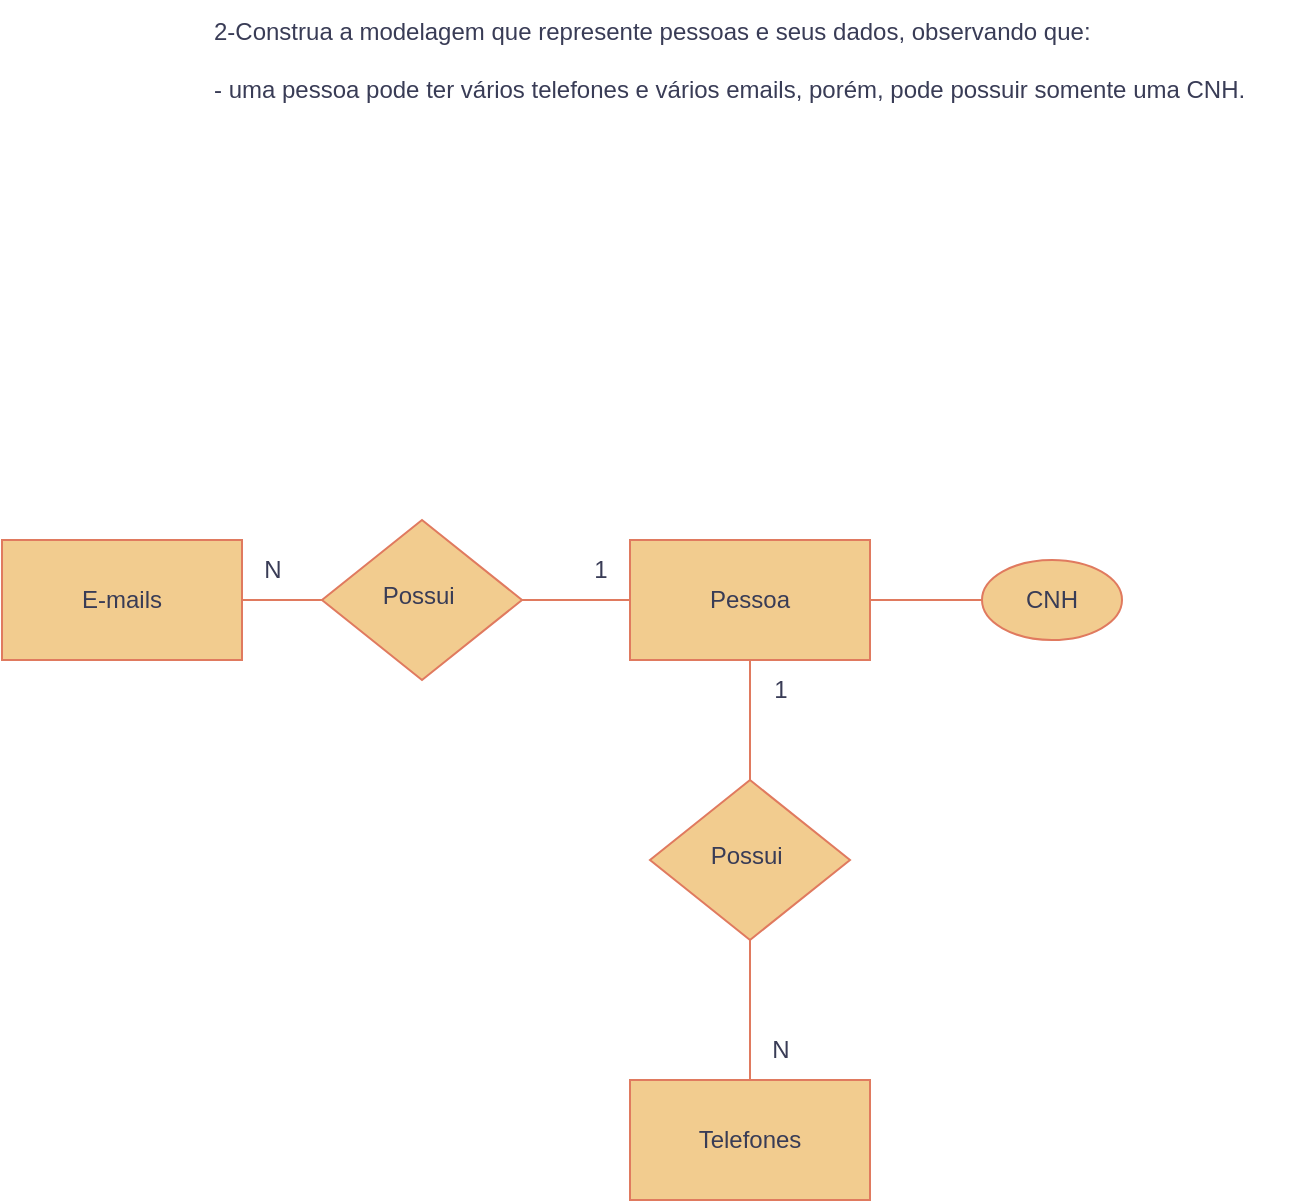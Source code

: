 <mxfile version="21.6.5" type="device" pages="3">
  <diagram id="C5RBs43oDa-KdzZeNtuy" name="Conceitual ">
    <mxGraphModel dx="1050" dy="581" grid="1" gridSize="10" guides="1" tooltips="1" connect="1" arrows="1" fold="1" page="1" pageScale="1" pageWidth="291" pageHeight="413" math="0" shadow="0">
      <root>
        <mxCell id="WIyWlLk6GJQsqaUBKTNV-0" />
        <mxCell id="WIyWlLk6GJQsqaUBKTNV-1" parent="WIyWlLk6GJQsqaUBKTNV-0" />
        <mxCell id="POBfcUkBsvV8UPlY4-i7-0" value=" E-mails" style="rounded=0;whiteSpace=wrap;html=1;strokeColor=#E07A5F;fontColor=#393C56;fillColor=#F2CC8F;labelBackgroundColor=none;" parent="WIyWlLk6GJQsqaUBKTNV-1" vertex="1">
          <mxGeometry x="40" y="290" width="120" height="60" as="geometry" />
        </mxCell>
        <mxCell id="POBfcUkBsvV8UPlY4-i7-3" value="&lt;div&gt;2-Construa a modelagem que represente pessoas e seus dados, observando que:&lt;/div&gt;&lt;div&gt;&lt;br&gt;&lt;/div&gt;&lt;div&gt;- uma pessoa pode ter vários telefones e vários emails, porém, pode possuir somente uma CNH.&lt;/div&gt;" style="text;html=1;align=left;verticalAlign=middle;resizable=0;points=[];autosize=1;strokeColor=none;fillColor=none;fontColor=#393C56;labelBackgroundColor=none;" parent="WIyWlLk6GJQsqaUBKTNV-1" vertex="1">
          <mxGeometry x="144" y="20" width="540" height="60" as="geometry" />
        </mxCell>
        <mxCell id="POBfcUkBsvV8UPlY4-i7-9" value="N" style="text;html=1;align=center;verticalAlign=middle;resizable=0;points=[];autosize=1;strokeColor=none;fillColor=none;fontColor=#393C56;labelBackgroundColor=none;" parent="WIyWlLk6GJQsqaUBKTNV-1" vertex="1">
          <mxGeometry x="160" y="290" width="30" height="30" as="geometry" />
        </mxCell>
        <mxCell id="zAKUYkVe4AKFvkZDwYAf-0" value="Pessoa" style="rounded=0;whiteSpace=wrap;html=1;strokeColor=#E07A5F;fontColor=#393C56;fillColor=#F2CC8F;labelBackgroundColor=none;" parent="WIyWlLk6GJQsqaUBKTNV-1" vertex="1">
          <mxGeometry x="354" y="290" width="120" height="60" as="geometry" />
        </mxCell>
        <mxCell id="zAKUYkVe4AKFvkZDwYAf-1" value="Possui&amp;nbsp;" style="rhombus;whiteSpace=wrap;html=1;shadow=0;fontFamily=Helvetica;fontSize=12;align=center;strokeWidth=1;spacing=6;spacingTop=-4;rounded=0;labelBackgroundColor=none;fillColor=#F2CC8F;strokeColor=#E07A5F;fontColor=#393C56;" parent="WIyWlLk6GJQsqaUBKTNV-1" vertex="1">
          <mxGeometry x="200" y="280" width="100" height="80" as="geometry" />
        </mxCell>
        <mxCell id="zAKUYkVe4AKFvkZDwYAf-2" value="" style="endArrow=none;html=1;rounded=0;entryX=0;entryY=0.5;entryDx=0;entryDy=0;labelBackgroundColor=none;strokeColor=#E07A5F;fontColor=default;" parent="WIyWlLk6GJQsqaUBKTNV-1" target="zAKUYkVe4AKFvkZDwYAf-1" edge="1">
          <mxGeometry width="50" height="50" relative="1" as="geometry">
            <mxPoint x="160" y="320" as="sourcePoint" />
            <mxPoint x="210" y="270" as="targetPoint" />
          </mxGeometry>
        </mxCell>
        <mxCell id="zAKUYkVe4AKFvkZDwYAf-3" value="Telefones" style="rounded=0;whiteSpace=wrap;html=1;strokeColor=#E07A5F;fontColor=#393C56;fillColor=#F2CC8F;labelBackgroundColor=none;" parent="WIyWlLk6GJQsqaUBKTNV-1" vertex="1">
          <mxGeometry x="354" y="560" width="120" height="60" as="geometry" />
        </mxCell>
        <mxCell id="zAKUYkVe4AKFvkZDwYAf-4" value="Possui&amp;nbsp;" style="rhombus;whiteSpace=wrap;html=1;shadow=0;fontFamily=Helvetica;fontSize=12;align=center;strokeWidth=1;spacing=6;spacingTop=-4;rounded=0;labelBackgroundColor=none;fillColor=#F2CC8F;strokeColor=#E07A5F;fontColor=#393C56;" parent="WIyWlLk6GJQsqaUBKTNV-1" vertex="1">
          <mxGeometry x="364" y="410" width="100" height="80" as="geometry" />
        </mxCell>
        <mxCell id="zAKUYkVe4AKFvkZDwYAf-5" value="" style="endArrow=none;html=1;rounded=0;exitX=1;exitY=0.5;exitDx=0;exitDy=0;labelBackgroundColor=none;strokeColor=#E07A5F;fontColor=default;" parent="WIyWlLk6GJQsqaUBKTNV-1" source="zAKUYkVe4AKFvkZDwYAf-1" target="zAKUYkVe4AKFvkZDwYAf-0" edge="1">
          <mxGeometry width="50" height="50" relative="1" as="geometry">
            <mxPoint x="390" y="360" as="sourcePoint" />
            <mxPoint x="440" y="310" as="targetPoint" />
          </mxGeometry>
        </mxCell>
        <mxCell id="zAKUYkVe4AKFvkZDwYAf-8" value="" style="endArrow=none;html=1;rounded=0;entryX=0.5;entryY=1;entryDx=0;entryDy=0;exitX=0.5;exitY=0;exitDx=0;exitDy=0;labelBackgroundColor=none;strokeColor=#E07A5F;fontColor=default;" parent="WIyWlLk6GJQsqaUBKTNV-1" source="zAKUYkVe4AKFvkZDwYAf-4" target="zAKUYkVe4AKFvkZDwYAf-0" edge="1">
          <mxGeometry width="50" height="50" relative="1" as="geometry">
            <mxPoint x="390" y="460" as="sourcePoint" />
            <mxPoint x="440" y="410" as="targetPoint" />
          </mxGeometry>
        </mxCell>
        <mxCell id="zAKUYkVe4AKFvkZDwYAf-9" value="" style="endArrow=none;html=1;rounded=0;exitX=0.5;exitY=0;exitDx=0;exitDy=0;entryX=0.5;entryY=1;entryDx=0;entryDy=0;labelBackgroundColor=none;strokeColor=#E07A5F;fontColor=default;" parent="WIyWlLk6GJQsqaUBKTNV-1" source="zAKUYkVe4AKFvkZDwYAf-3" target="zAKUYkVe4AKFvkZDwYAf-4" edge="1">
          <mxGeometry width="50" height="50" relative="1" as="geometry">
            <mxPoint x="390" y="460" as="sourcePoint" />
            <mxPoint x="440" y="410" as="targetPoint" />
          </mxGeometry>
        </mxCell>
        <mxCell id="zAKUYkVe4AKFvkZDwYAf-11" value="1" style="text;html=1;align=center;verticalAlign=middle;resizable=0;points=[];autosize=1;strokeColor=none;fillColor=none;fontColor=#393C56;labelBackgroundColor=none;" parent="WIyWlLk6GJQsqaUBKTNV-1" vertex="1">
          <mxGeometry x="324" y="290" width="30" height="30" as="geometry" />
        </mxCell>
        <mxCell id="zAKUYkVe4AKFvkZDwYAf-12" value="N" style="text;html=1;align=center;verticalAlign=middle;resizable=0;points=[];autosize=1;strokeColor=none;fillColor=none;fontColor=#393C56;labelBackgroundColor=none;" parent="WIyWlLk6GJQsqaUBKTNV-1" vertex="1">
          <mxGeometry x="414" y="530" width="30" height="30" as="geometry" />
        </mxCell>
        <mxCell id="zAKUYkVe4AKFvkZDwYAf-13" value="1" style="text;html=1;align=center;verticalAlign=middle;resizable=0;points=[];autosize=1;strokeColor=none;fillColor=none;fontColor=#393C56;labelBackgroundColor=none;" parent="WIyWlLk6GJQsqaUBKTNV-1" vertex="1">
          <mxGeometry x="414" y="350" width="30" height="30" as="geometry" />
        </mxCell>
        <mxCell id="ik-UKUtX6U2GkIgnicj_-0" value="CNH" style="ellipse;whiteSpace=wrap;html=1;labelBackgroundColor=none;fillColor=#F2CC8F;strokeColor=#E07A5F;fontColor=#393C56;" parent="WIyWlLk6GJQsqaUBKTNV-1" vertex="1">
          <mxGeometry x="530" y="300" width="70" height="40" as="geometry" />
        </mxCell>
        <mxCell id="ik-UKUtX6U2GkIgnicj_-1" value="" style="endArrow=none;html=1;rounded=0;strokeColor=#E07A5F;fontColor=#393C56;fillColor=#F2CC8F;entryX=0;entryY=0.5;entryDx=0;entryDy=0;exitX=1;exitY=0.5;exitDx=0;exitDy=0;" parent="WIyWlLk6GJQsqaUBKTNV-1" source="zAKUYkVe4AKFvkZDwYAf-0" target="ik-UKUtX6U2GkIgnicj_-0" edge="1">
          <mxGeometry width="50" height="50" relative="1" as="geometry">
            <mxPoint x="412" y="290" as="sourcePoint" />
            <mxPoint x="462" y="240" as="targetPoint" />
          </mxGeometry>
        </mxCell>
      </root>
    </mxGraphModel>
  </diagram>
  <diagram name="Lógico" id="IcvRt-xrjVAtYyOJO1YB">
    <mxGraphModel dx="1050" dy="581" grid="1" gridSize="10" guides="1" tooltips="1" connect="1" arrows="1" fold="1" page="1" pageScale="1" pageWidth="291" pageHeight="413" math="0" shadow="0">
      <root>
        <mxCell id="ktunMv-sp2Pe8X5JYYsa-0" />
        <mxCell id="ktunMv-sp2Pe8X5JYYsa-1" parent="ktunMv-sp2Pe8X5JYYsa-0" />
        <mxCell id="ktunMv-sp2Pe8X5JYYsa-3" value="&lt;div&gt;2-Construa a modelagem que represente pessoas e seus dados, observando que:&lt;/div&gt;&lt;div&gt;&lt;br&gt;&lt;/div&gt;&lt;div&gt;- uma pessoa pode ter vários telefones e vários emails, porém, pode possuir somente uma CNH.&lt;/div&gt;" style="text;html=1;align=left;verticalAlign=middle;resizable=0;points=[];autosize=1;strokeColor=none;fillColor=none;fontColor=#393C56;labelBackgroundColor=none;" parent="ktunMv-sp2Pe8X5JYYsa-1" vertex="1">
          <mxGeometry x="144" y="20" width="540" height="60" as="geometry" />
        </mxCell>
        <mxCell id="KI-UJtcBfHkFzeJyrQq2-0" value="Telefone" style="shape=table;startSize=30;container=1;collapsible=1;childLayout=tableLayout;fixedRows=1;rowLines=0;fontStyle=1;align=center;resizeLast=1;html=1;whiteSpace=wrap;strokeColor=#E07A5F;fontColor=#393C56;fillColor=#F2CC8F;labelBackgroundColor=none;" parent="ktunMv-sp2Pe8X5JYYsa-1" vertex="1">
          <mxGeometry x="657" y="160" width="180" height="120" as="geometry" />
        </mxCell>
        <mxCell id="KI-UJtcBfHkFzeJyrQq2-1" value="" style="shape=tableRow;horizontal=0;startSize=0;swimlaneHead=0;swimlaneBody=0;fillColor=none;collapsible=0;dropTarget=0;points=[[0,0.5],[1,0.5]];portConstraint=eastwest;top=0;left=0;right=0;bottom=0;html=1;strokeColor=#E07A5F;fontColor=#393C56;labelBackgroundColor=none;" parent="KI-UJtcBfHkFzeJyrQq2-0" vertex="1">
          <mxGeometry y="30" width="180" height="30" as="geometry" />
        </mxCell>
        <mxCell id="KI-UJtcBfHkFzeJyrQq2-2" value="PK" style="shape=partialRectangle;connectable=0;fillColor=none;top=0;left=0;bottom=0;right=0;fontStyle=1;overflow=hidden;html=1;whiteSpace=wrap;strokeColor=#E07A5F;fontColor=#393C56;labelBackgroundColor=none;" parent="KI-UJtcBfHkFzeJyrQq2-1" vertex="1">
          <mxGeometry width="60" height="30" as="geometry">
            <mxRectangle width="60" height="30" as="alternateBounds" />
          </mxGeometry>
        </mxCell>
        <mxCell id="KI-UJtcBfHkFzeJyrQq2-3" value="Id_Telefone" style="shape=partialRectangle;connectable=0;fillColor=none;top=0;left=0;bottom=0;right=0;align=left;spacingLeft=6;fontStyle=5;overflow=hidden;html=1;whiteSpace=wrap;strokeColor=#E07A5F;fontColor=#393C56;labelBackgroundColor=none;" parent="KI-UJtcBfHkFzeJyrQq2-1" vertex="1">
          <mxGeometry x="60" width="120" height="30" as="geometry">
            <mxRectangle width="120" height="30" as="alternateBounds" />
          </mxGeometry>
        </mxCell>
        <mxCell id="KI-UJtcBfHkFzeJyrQq2-4" value="" style="shape=tableRow;horizontal=0;startSize=0;swimlaneHead=0;swimlaneBody=0;fillColor=none;collapsible=0;dropTarget=0;points=[[0,0.5],[1,0.5]];portConstraint=eastwest;top=0;left=0;right=0;bottom=1;html=1;strokeColor=#E07A5F;fontColor=#393C56;labelBackgroundColor=none;" parent="KI-UJtcBfHkFzeJyrQq2-0" vertex="1">
          <mxGeometry y="60" width="180" height="30" as="geometry" />
        </mxCell>
        <mxCell id="KI-UJtcBfHkFzeJyrQq2-5" value="FK" style="shape=partialRectangle;connectable=0;fillColor=none;top=0;left=0;bottom=0;right=0;fontStyle=1;overflow=hidden;html=1;whiteSpace=wrap;strokeColor=#E07A5F;fontColor=#393C56;labelBackgroundColor=none;" parent="KI-UJtcBfHkFzeJyrQq2-4" vertex="1">
          <mxGeometry width="60" height="30" as="geometry">
            <mxRectangle width="60" height="30" as="alternateBounds" />
          </mxGeometry>
        </mxCell>
        <mxCell id="KI-UJtcBfHkFzeJyrQq2-6" value="Id_Pessoa" style="shape=partialRectangle;connectable=0;fillColor=none;top=0;left=0;bottom=0;right=0;align=left;spacingLeft=6;fontStyle=5;overflow=hidden;html=1;whiteSpace=wrap;strokeColor=#E07A5F;fontColor=#393C56;labelBackgroundColor=none;" parent="KI-UJtcBfHkFzeJyrQq2-4" vertex="1">
          <mxGeometry x="60" width="120" height="30" as="geometry">
            <mxRectangle width="120" height="30" as="alternateBounds" />
          </mxGeometry>
        </mxCell>
        <mxCell id="KI-UJtcBfHkFzeJyrQq2-7" value="" style="shape=tableRow;horizontal=0;startSize=0;swimlaneHead=0;swimlaneBody=0;fillColor=none;collapsible=0;dropTarget=0;points=[[0,0.5],[1,0.5]];portConstraint=eastwest;top=0;left=0;right=0;bottom=0;html=1;strokeColor=#E07A5F;fontColor=#393C56;labelBackgroundColor=none;" parent="KI-UJtcBfHkFzeJyrQq2-0" vertex="1">
          <mxGeometry y="90" width="180" height="30" as="geometry" />
        </mxCell>
        <mxCell id="KI-UJtcBfHkFzeJyrQq2-8" value="" style="shape=partialRectangle;connectable=0;fillColor=none;top=0;left=0;bottom=0;right=0;editable=1;overflow=hidden;html=1;whiteSpace=wrap;strokeColor=#E07A5F;fontColor=#393C56;labelBackgroundColor=none;" parent="KI-UJtcBfHkFzeJyrQq2-7" vertex="1">
          <mxGeometry width="60" height="30" as="geometry">
            <mxRectangle width="60" height="30" as="alternateBounds" />
          </mxGeometry>
        </mxCell>
        <mxCell id="KI-UJtcBfHkFzeJyrQq2-9" value="Número" style="shape=partialRectangle;connectable=0;fillColor=none;top=0;left=0;bottom=0;right=0;align=left;spacingLeft=6;overflow=hidden;html=1;whiteSpace=wrap;strokeColor=#E07A5F;fontColor=#393C56;labelBackgroundColor=none;" parent="KI-UJtcBfHkFzeJyrQq2-7" vertex="1">
          <mxGeometry x="60" width="120" height="30" as="geometry">
            <mxRectangle width="120" height="30" as="alternateBounds" />
          </mxGeometry>
        </mxCell>
        <mxCell id="KI-UJtcBfHkFzeJyrQq2-13" value="E-mail" style="shape=table;startSize=30;container=1;collapsible=1;childLayout=tableLayout;fixedRows=1;rowLines=0;fontStyle=1;align=center;resizeLast=1;html=1;whiteSpace=wrap;strokeColor=#E07A5F;fontColor=#393C56;fillColor=#F2CC8F;labelBackgroundColor=none;" parent="ktunMv-sp2Pe8X5JYYsa-1" vertex="1">
          <mxGeometry x="37" y="160" width="180" height="120" as="geometry" />
        </mxCell>
        <mxCell id="KI-UJtcBfHkFzeJyrQq2-14" value="" style="shape=tableRow;horizontal=0;startSize=0;swimlaneHead=0;swimlaneBody=0;fillColor=none;collapsible=0;dropTarget=0;points=[[0,0.5],[1,0.5]];portConstraint=eastwest;top=0;left=0;right=0;bottom=0;html=1;strokeColor=#E07A5F;fontColor=#393C56;labelBackgroundColor=none;" parent="KI-UJtcBfHkFzeJyrQq2-13" vertex="1">
          <mxGeometry y="30" width="180" height="30" as="geometry" />
        </mxCell>
        <mxCell id="KI-UJtcBfHkFzeJyrQq2-15" value="PK" style="shape=partialRectangle;connectable=0;fillColor=none;top=0;left=0;bottom=0;right=0;fontStyle=1;overflow=hidden;html=1;whiteSpace=wrap;strokeColor=#E07A5F;fontColor=#393C56;labelBackgroundColor=none;" parent="KI-UJtcBfHkFzeJyrQq2-14" vertex="1">
          <mxGeometry width="60" height="30" as="geometry">
            <mxRectangle width="60" height="30" as="alternateBounds" />
          </mxGeometry>
        </mxCell>
        <mxCell id="KI-UJtcBfHkFzeJyrQq2-16" value="Id_E-mail" style="shape=partialRectangle;connectable=0;fillColor=none;top=0;left=0;bottom=0;right=0;align=left;spacingLeft=6;fontStyle=5;overflow=hidden;html=1;whiteSpace=wrap;strokeColor=#E07A5F;fontColor=#393C56;labelBackgroundColor=none;" parent="KI-UJtcBfHkFzeJyrQq2-14" vertex="1">
          <mxGeometry x="60" width="120" height="30" as="geometry">
            <mxRectangle width="120" height="30" as="alternateBounds" />
          </mxGeometry>
        </mxCell>
        <mxCell id="KI-UJtcBfHkFzeJyrQq2-17" value="" style="shape=tableRow;horizontal=0;startSize=0;swimlaneHead=0;swimlaneBody=0;fillColor=none;collapsible=0;dropTarget=0;points=[[0,0.5],[1,0.5]];portConstraint=eastwest;top=0;left=0;right=0;bottom=1;html=1;strokeColor=#E07A5F;fontColor=#393C56;labelBackgroundColor=none;" parent="KI-UJtcBfHkFzeJyrQq2-13" vertex="1">
          <mxGeometry y="60" width="180" height="30" as="geometry" />
        </mxCell>
        <mxCell id="KI-UJtcBfHkFzeJyrQq2-18" value="FK" style="shape=partialRectangle;connectable=0;fillColor=none;top=0;left=0;bottom=0;right=0;fontStyle=1;overflow=hidden;html=1;whiteSpace=wrap;strokeColor=#E07A5F;fontColor=#393C56;labelBackgroundColor=none;" parent="KI-UJtcBfHkFzeJyrQq2-17" vertex="1">
          <mxGeometry width="60" height="30" as="geometry">
            <mxRectangle width="60" height="30" as="alternateBounds" />
          </mxGeometry>
        </mxCell>
        <mxCell id="KI-UJtcBfHkFzeJyrQq2-19" value="Id_Pessoa" style="shape=partialRectangle;connectable=0;fillColor=none;top=0;left=0;bottom=0;right=0;align=left;spacingLeft=6;fontStyle=5;overflow=hidden;html=1;whiteSpace=wrap;strokeColor=#E07A5F;fontColor=#393C56;labelBackgroundColor=none;" parent="KI-UJtcBfHkFzeJyrQq2-17" vertex="1">
          <mxGeometry x="60" width="120" height="30" as="geometry">
            <mxRectangle width="120" height="30" as="alternateBounds" />
          </mxGeometry>
        </mxCell>
        <mxCell id="KI-UJtcBfHkFzeJyrQq2-20" value="" style="shape=tableRow;horizontal=0;startSize=0;swimlaneHead=0;swimlaneBody=0;fillColor=none;collapsible=0;dropTarget=0;points=[[0,0.5],[1,0.5]];portConstraint=eastwest;top=0;left=0;right=0;bottom=0;html=1;strokeColor=#E07A5F;fontColor=#393C56;labelBackgroundColor=none;" parent="KI-UJtcBfHkFzeJyrQq2-13" vertex="1">
          <mxGeometry y="90" width="180" height="30" as="geometry" />
        </mxCell>
        <mxCell id="KI-UJtcBfHkFzeJyrQq2-21" value="" style="shape=partialRectangle;connectable=0;fillColor=none;top=0;left=0;bottom=0;right=0;editable=1;overflow=hidden;html=1;whiteSpace=wrap;strokeColor=#E07A5F;fontColor=#393C56;labelBackgroundColor=none;" parent="KI-UJtcBfHkFzeJyrQq2-20" vertex="1">
          <mxGeometry width="60" height="30" as="geometry">
            <mxRectangle width="60" height="30" as="alternateBounds" />
          </mxGeometry>
        </mxCell>
        <mxCell id="KI-UJtcBfHkFzeJyrQq2-22" value="Usuário" style="shape=partialRectangle;connectable=0;fillColor=none;top=0;left=0;bottom=0;right=0;align=left;spacingLeft=6;overflow=hidden;html=1;whiteSpace=wrap;strokeColor=#E07A5F;fontColor=#393C56;labelBackgroundColor=none;" parent="KI-UJtcBfHkFzeJyrQq2-20" vertex="1">
          <mxGeometry x="60" width="120" height="30" as="geometry">
            <mxRectangle width="120" height="30" as="alternateBounds" />
          </mxGeometry>
        </mxCell>
        <mxCell id="KI-UJtcBfHkFzeJyrQq2-26" value="Pessoa" style="shape=table;startSize=30;container=1;collapsible=1;childLayout=tableLayout;fixedRows=1;rowLines=0;fontStyle=1;align=center;resizeLast=1;html=1;strokeColor=#E07A5F;fontColor=#393C56;fillColor=#F2CC8F;labelBackgroundColor=none;" parent="ktunMv-sp2Pe8X5JYYsa-1" vertex="1">
          <mxGeometry x="347" y="160" width="180" height="90" as="geometry" />
        </mxCell>
        <mxCell id="KI-UJtcBfHkFzeJyrQq2-27" value="" style="shape=tableRow;horizontal=0;startSize=0;swimlaneHead=0;swimlaneBody=0;fillColor=none;collapsible=0;dropTarget=0;points=[[0,0.5],[1,0.5]];portConstraint=eastwest;top=0;left=0;right=0;bottom=1;strokeColor=#E07A5F;fontColor=#393C56;labelBackgroundColor=none;" parent="KI-UJtcBfHkFzeJyrQq2-26" vertex="1">
          <mxGeometry y="30" width="180" height="30" as="geometry" />
        </mxCell>
        <mxCell id="KI-UJtcBfHkFzeJyrQq2-28" value="PK" style="shape=partialRectangle;connectable=0;fillColor=none;top=0;left=0;bottom=0;right=0;fontStyle=1;overflow=hidden;whiteSpace=wrap;html=1;strokeColor=#E07A5F;fontColor=#393C56;labelBackgroundColor=none;" parent="KI-UJtcBfHkFzeJyrQq2-27" vertex="1">
          <mxGeometry width="30" height="30" as="geometry">
            <mxRectangle width="30" height="30" as="alternateBounds" />
          </mxGeometry>
        </mxCell>
        <mxCell id="KI-UJtcBfHkFzeJyrQq2-29" value="Id_Pessoa" style="shape=partialRectangle;connectable=0;fillColor=none;top=0;left=0;bottom=0;right=0;align=left;spacingLeft=6;fontStyle=5;overflow=hidden;whiteSpace=wrap;html=1;strokeColor=#E07A5F;fontColor=#393C56;labelBackgroundColor=none;" parent="KI-UJtcBfHkFzeJyrQq2-27" vertex="1">
          <mxGeometry x="30" width="150" height="30" as="geometry">
            <mxRectangle width="150" height="30" as="alternateBounds" />
          </mxGeometry>
        </mxCell>
        <mxCell id="KI-UJtcBfHkFzeJyrQq2-30" value="" style="shape=tableRow;horizontal=0;startSize=0;swimlaneHead=0;swimlaneBody=0;fillColor=none;collapsible=0;dropTarget=0;points=[[0,0.5],[1,0.5]];portConstraint=eastwest;top=0;left=0;right=0;bottom=0;strokeColor=#E07A5F;fontColor=#393C56;labelBackgroundColor=none;" parent="KI-UJtcBfHkFzeJyrQq2-26" vertex="1">
          <mxGeometry y="60" width="180" height="30" as="geometry" />
        </mxCell>
        <mxCell id="KI-UJtcBfHkFzeJyrQq2-31" value="" style="shape=partialRectangle;connectable=0;fillColor=none;top=0;left=0;bottom=0;right=0;editable=1;overflow=hidden;whiteSpace=wrap;html=1;strokeColor=#E07A5F;fontColor=#393C56;labelBackgroundColor=none;" parent="KI-UJtcBfHkFzeJyrQq2-30" vertex="1">
          <mxGeometry width="30" height="30" as="geometry">
            <mxRectangle width="30" height="30" as="alternateBounds" />
          </mxGeometry>
        </mxCell>
        <mxCell id="KI-UJtcBfHkFzeJyrQq2-32" value="CNH" style="shape=partialRectangle;connectable=0;fillColor=none;top=0;left=0;bottom=0;right=0;align=left;spacingLeft=6;overflow=hidden;whiteSpace=wrap;html=1;strokeColor=#E07A5F;fontColor=#393C56;labelBackgroundColor=none;" parent="KI-UJtcBfHkFzeJyrQq2-30" vertex="1">
          <mxGeometry x="30" width="150" height="30" as="geometry">
            <mxRectangle width="150" height="30" as="alternateBounds" />
          </mxGeometry>
        </mxCell>
        <mxCell id="KI-UJtcBfHkFzeJyrQq2-39" value="" style="edgeStyle=entityRelationEdgeStyle;fontSize=12;html=1;endArrow=ERoneToMany;rounded=0;strokeColor=#E07A5F;fontColor=default;fillColor=#F2CC8F;exitX=0;exitY=0.5;exitDx=0;exitDy=0;entryX=1;entryY=0.5;entryDx=0;entryDy=0;labelBackgroundColor=none;" parent="ktunMv-sp2Pe8X5JYYsa-1" source="KI-UJtcBfHkFzeJyrQq2-27" target="KI-UJtcBfHkFzeJyrQq2-17" edge="1">
          <mxGeometry width="100" height="100" relative="1" as="geometry">
            <mxPoint x="387" y="100" as="sourcePoint" />
            <mxPoint x="487" as="targetPoint" />
          </mxGeometry>
        </mxCell>
        <mxCell id="KI-UJtcBfHkFzeJyrQq2-40" value="" style="edgeStyle=entityRelationEdgeStyle;fontSize=12;html=1;endArrow=ERoneToMany;rounded=0;strokeColor=#E07A5F;fontColor=default;fillColor=#F2CC8F;exitX=1;exitY=0.5;exitDx=0;exitDy=0;entryX=0;entryY=0.5;entryDx=0;entryDy=0;labelBackgroundColor=none;" parent="ktunMv-sp2Pe8X5JYYsa-1" source="KI-UJtcBfHkFzeJyrQq2-27" target="KI-UJtcBfHkFzeJyrQq2-4" edge="1">
          <mxGeometry width="100" height="100" relative="1" as="geometry">
            <mxPoint x="387" y="100" as="sourcePoint" />
            <mxPoint x="487" as="targetPoint" />
          </mxGeometry>
        </mxCell>
      </root>
    </mxGraphModel>
  </diagram>
  <diagram name="Físico" id="r3eP497VP1cdkQXa9ySW">
    <mxGraphModel dx="1050" dy="581" grid="1" gridSize="10" guides="1" tooltips="1" connect="1" arrows="1" fold="1" page="1" pageScale="1" pageWidth="291" pageHeight="413" math="0" shadow="0">
      <root>
        <mxCell id="Cww4rMxpiuwUF8LCVdTx-0" />
        <mxCell id="Cww4rMxpiuwUF8LCVdTx-1" parent="Cww4rMxpiuwUF8LCVdTx-0" />
        <mxCell id="Cww4rMxpiuwUF8LCVdTx-3" value="&lt;div&gt;2-Construa a modelagem que represente pessoas e seus dados, observando que:&lt;/div&gt;&lt;div&gt;&lt;br&gt;&lt;/div&gt;&lt;div&gt;- uma pessoa pode ter vários telefones e vários emails, porém, pode possuir somente uma CNH.&lt;/div&gt;" style="text;html=1;align=left;verticalAlign=middle;resizable=0;points=[];autosize=1;strokeColor=none;fillColor=none;fontColor=#393C56;labelBackgroundColor=none;" parent="Cww4rMxpiuwUF8LCVdTx-1" vertex="1">
          <mxGeometry x="144" y="20" width="540" height="60" as="geometry" />
        </mxCell>
        <mxCell id="xmVDx2o4_tATM7RmejqY-29" value="E-mail" style="shape=table;startSize=30;container=1;collapsible=0;childLayout=tableLayout;strokeColor=#E07A5F;fontSize=16;fontColor=#393C56;fillColor=#F2CC8F;labelBackgroundColor=none;" parent="Cww4rMxpiuwUF8LCVdTx-1" vertex="1">
          <mxGeometry x="40" y="120" width="313" height="190" as="geometry" />
        </mxCell>
        <mxCell id="xmVDx2o4_tATM7RmejqY-30" value="" style="shape=tableRow;horizontal=0;startSize=0;swimlaneHead=0;swimlaneBody=0;strokeColor=#E07A5F;top=0;left=0;bottom=0;right=0;collapsible=0;dropTarget=0;fillColor=none;points=[[0,0.5],[1,0.5]];portConstraint=eastwest;fontSize=16;fontColor=#393C56;labelBackgroundColor=none;" parent="xmVDx2o4_tATM7RmejqY-29" vertex="1">
          <mxGeometry y="30" width="313" height="40" as="geometry" />
        </mxCell>
        <mxCell id="xmVDx2o4_tATM7RmejqY-31" value="Id_E-mail" style="shape=partialRectangle;html=1;whiteSpace=wrap;connectable=0;strokeColor=#E07A5F;overflow=hidden;fillColor=none;top=0;left=0;bottom=0;right=0;pointerEvents=1;fontSize=16;fontColor=#393C56;labelBackgroundColor=none;" parent="xmVDx2o4_tATM7RmejqY-30" vertex="1">
          <mxGeometry width="83" height="40" as="geometry">
            <mxRectangle width="83" height="40" as="alternateBounds" />
          </mxGeometry>
        </mxCell>
        <mxCell id="xmVDx2o4_tATM7RmejqY-32" value="Id_Pessoa" style="shape=partialRectangle;html=1;whiteSpace=wrap;connectable=0;strokeColor=#E07A5F;overflow=hidden;fillColor=none;top=0;left=0;bottom=0;right=0;pointerEvents=1;fontSize=16;fontColor=#393C56;labelBackgroundColor=none;" parent="xmVDx2o4_tATM7RmejqY-30" vertex="1">
          <mxGeometry x="83" width="90" height="40" as="geometry">
            <mxRectangle width="90" height="40" as="alternateBounds" />
          </mxGeometry>
        </mxCell>
        <mxCell id="xmVDx2o4_tATM7RmejqY-68" value="Usuário" style="shape=partialRectangle;html=1;whiteSpace=wrap;connectable=0;strokeColor=#E07A5F;overflow=hidden;fillColor=none;top=0;left=0;bottom=0;right=0;pointerEvents=1;fontSize=16;fontColor=#393C56;labelBackgroundColor=none;" parent="xmVDx2o4_tATM7RmejqY-30" vertex="1">
          <mxGeometry x="173" width="140" height="40" as="geometry">
            <mxRectangle width="140" height="40" as="alternateBounds" />
          </mxGeometry>
        </mxCell>
        <mxCell id="xmVDx2o4_tATM7RmejqY-34" value="" style="shape=tableRow;horizontal=0;startSize=0;swimlaneHead=0;swimlaneBody=0;strokeColor=#E07A5F;top=0;left=0;bottom=0;right=0;collapsible=0;dropTarget=0;fillColor=none;points=[[0,0.5],[1,0.5]];portConstraint=eastwest;fontSize=16;fontColor=#393C56;labelBackgroundColor=none;" parent="xmVDx2o4_tATM7RmejqY-29" vertex="1">
          <mxGeometry y="70" width="313" height="40" as="geometry" />
        </mxCell>
        <mxCell id="xmVDx2o4_tATM7RmejqY-35" value="1" style="shape=partialRectangle;html=1;whiteSpace=wrap;connectable=0;strokeColor=#E07A5F;overflow=hidden;fillColor=none;top=0;left=0;bottom=0;right=0;pointerEvents=1;fontSize=16;fontColor=#393C56;labelBackgroundColor=none;" parent="xmVDx2o4_tATM7RmejqY-34" vertex="1">
          <mxGeometry width="83" height="40" as="geometry">
            <mxRectangle width="83" height="40" as="alternateBounds" />
          </mxGeometry>
        </mxCell>
        <mxCell id="xmVDx2o4_tATM7RmejqY-36" value="3" style="shape=partialRectangle;html=1;whiteSpace=wrap;connectable=0;strokeColor=#E07A5F;overflow=hidden;fillColor=none;top=0;left=0;bottom=0;right=0;pointerEvents=1;fontSize=16;fontColor=#393C56;labelBackgroundColor=none;" parent="xmVDx2o4_tATM7RmejqY-34" vertex="1">
          <mxGeometry x="83" width="90" height="40" as="geometry">
            <mxRectangle width="90" height="40" as="alternateBounds" />
          </mxGeometry>
        </mxCell>
        <mxCell id="xmVDx2o4_tATM7RmejqY-69" value="carlos@senai" style="shape=partialRectangle;html=1;whiteSpace=wrap;connectable=0;strokeColor=#E07A5F;overflow=hidden;fillColor=none;top=0;left=0;bottom=0;right=0;pointerEvents=1;fontSize=16;fontColor=#393C56;labelBackgroundColor=none;" parent="xmVDx2o4_tATM7RmejqY-34" vertex="1">
          <mxGeometry x="173" width="140" height="40" as="geometry">
            <mxRectangle width="140" height="40" as="alternateBounds" />
          </mxGeometry>
        </mxCell>
        <mxCell id="xmVDx2o4_tATM7RmejqY-38" value="" style="shape=tableRow;horizontal=0;startSize=0;swimlaneHead=0;swimlaneBody=0;strokeColor=#E07A5F;top=0;left=0;bottom=0;right=0;collapsible=0;dropTarget=0;fillColor=none;points=[[0,0.5],[1,0.5]];portConstraint=eastwest;fontSize=16;fontColor=#393C56;labelBackgroundColor=none;" parent="xmVDx2o4_tATM7RmejqY-29" vertex="1">
          <mxGeometry y="110" width="313" height="40" as="geometry" />
        </mxCell>
        <mxCell id="xmVDx2o4_tATM7RmejqY-39" value="2" style="shape=partialRectangle;html=1;whiteSpace=wrap;connectable=0;strokeColor=#E07A5F;overflow=hidden;fillColor=none;top=0;left=0;bottom=0;right=0;pointerEvents=1;fontSize=16;fontColor=#393C56;labelBackgroundColor=none;" parent="xmVDx2o4_tATM7RmejqY-38" vertex="1">
          <mxGeometry width="83" height="40" as="geometry">
            <mxRectangle width="83" height="40" as="alternateBounds" />
          </mxGeometry>
        </mxCell>
        <mxCell id="xmVDx2o4_tATM7RmejqY-40" value="2" style="shape=partialRectangle;html=1;whiteSpace=wrap;connectable=0;strokeColor=#E07A5F;overflow=hidden;fillColor=none;top=0;left=0;bottom=0;right=0;pointerEvents=1;fontSize=16;fontColor=#393C56;labelBackgroundColor=none;" parent="xmVDx2o4_tATM7RmejqY-38" vertex="1">
          <mxGeometry x="83" width="90" height="40" as="geometry">
            <mxRectangle width="90" height="40" as="alternateBounds" />
          </mxGeometry>
        </mxCell>
        <mxCell id="xmVDx2o4_tATM7RmejqY-70" value="edu@senai" style="shape=partialRectangle;html=1;whiteSpace=wrap;connectable=0;strokeColor=#E07A5F;overflow=hidden;fillColor=none;top=0;left=0;bottom=0;right=0;pointerEvents=1;fontSize=16;fontColor=#393C56;labelBackgroundColor=none;" parent="xmVDx2o4_tATM7RmejqY-38" vertex="1">
          <mxGeometry x="173" width="140" height="40" as="geometry">
            <mxRectangle width="140" height="40" as="alternateBounds" />
          </mxGeometry>
        </mxCell>
        <mxCell id="xmVDx2o4_tATM7RmejqY-72" style="shape=tableRow;horizontal=0;startSize=0;swimlaneHead=0;swimlaneBody=0;strokeColor=#E07A5F;top=0;left=0;bottom=0;right=0;collapsible=0;dropTarget=0;fillColor=none;points=[[0,0.5],[1,0.5]];portConstraint=eastwest;fontSize=16;fontColor=#393C56;labelBackgroundColor=none;" parent="xmVDx2o4_tATM7RmejqY-29" vertex="1">
          <mxGeometry y="150" width="313" height="40" as="geometry" />
        </mxCell>
        <mxCell id="xmVDx2o4_tATM7RmejqY-73" value="3" style="shape=partialRectangle;html=1;whiteSpace=wrap;connectable=0;strokeColor=#E07A5F;overflow=hidden;fillColor=none;top=0;left=0;bottom=0;right=0;pointerEvents=1;fontSize=16;fontColor=#393C56;labelBackgroundColor=none;" parent="xmVDx2o4_tATM7RmejqY-72" vertex="1">
          <mxGeometry width="83" height="40" as="geometry">
            <mxRectangle width="83" height="40" as="alternateBounds" />
          </mxGeometry>
        </mxCell>
        <mxCell id="xmVDx2o4_tATM7RmejqY-74" value="1" style="shape=partialRectangle;html=1;whiteSpace=wrap;connectable=0;strokeColor=#E07A5F;overflow=hidden;fillColor=none;top=0;left=0;bottom=0;right=0;pointerEvents=1;fontSize=16;fontColor=#393C56;labelBackgroundColor=none;" parent="xmVDx2o4_tATM7RmejqY-72" vertex="1">
          <mxGeometry x="83" width="90" height="40" as="geometry">
            <mxRectangle width="90" height="40" as="alternateBounds" />
          </mxGeometry>
        </mxCell>
        <mxCell id="xmVDx2o4_tATM7RmejqY-75" value="julia@senai" style="shape=partialRectangle;html=1;whiteSpace=wrap;connectable=0;strokeColor=#E07A5F;overflow=hidden;fillColor=none;top=0;left=0;bottom=0;right=0;pointerEvents=1;fontSize=16;fontColor=#393C56;labelBackgroundColor=none;" parent="xmVDx2o4_tATM7RmejqY-72" vertex="1">
          <mxGeometry x="173" width="140" height="40" as="geometry">
            <mxRectangle width="140" height="40" as="alternateBounds" />
          </mxGeometry>
        </mxCell>
        <mxCell id="xmVDx2o4_tATM7RmejqY-42" value="Pessoa" style="shape=table;startSize=30;container=1;collapsible=0;childLayout=tableLayout;strokeColor=#E07A5F;fontSize=16;fontColor=#393C56;fillColor=#F2CC8F;labelBackgroundColor=none;" parent="Cww4rMxpiuwUF8LCVdTx-1" vertex="1">
          <mxGeometry x="410" y="120" width="220" height="190" as="geometry" />
        </mxCell>
        <mxCell id="xmVDx2o4_tATM7RmejqY-43" value="" style="shape=tableRow;horizontal=0;startSize=0;swimlaneHead=0;swimlaneBody=0;strokeColor=#E07A5F;top=0;left=0;bottom=0;right=0;collapsible=0;dropTarget=0;fillColor=none;points=[[0,0.5],[1,0.5]];portConstraint=eastwest;fontSize=16;fontColor=#393C56;labelBackgroundColor=none;" parent="xmVDx2o4_tATM7RmejqY-42" vertex="1">
          <mxGeometry y="30" width="220" height="40" as="geometry" />
        </mxCell>
        <mxCell id="xmVDx2o4_tATM7RmejqY-44" value="Id_Pessoa" style="shape=partialRectangle;html=1;whiteSpace=wrap;connectable=0;strokeColor=#E07A5F;overflow=hidden;fillColor=none;top=0;left=0;bottom=0;right=0;pointerEvents=1;fontSize=16;fontColor=#393C56;labelBackgroundColor=none;" parent="xmVDx2o4_tATM7RmejqY-43" vertex="1">
          <mxGeometry width="90" height="40" as="geometry">
            <mxRectangle width="90" height="40" as="alternateBounds" />
          </mxGeometry>
        </mxCell>
        <mxCell id="xmVDx2o4_tATM7RmejqY-45" value="CNH" style="shape=partialRectangle;html=1;whiteSpace=wrap;connectable=0;strokeColor=#E07A5F;overflow=hidden;fillColor=none;top=0;left=0;bottom=0;right=0;pointerEvents=1;fontSize=16;fontColor=#393C56;labelBackgroundColor=none;" parent="xmVDx2o4_tATM7RmejqY-43" vertex="1">
          <mxGeometry x="90" width="130" height="40" as="geometry">
            <mxRectangle width="130" height="40" as="alternateBounds" />
          </mxGeometry>
        </mxCell>
        <mxCell id="xmVDx2o4_tATM7RmejqY-47" value="" style="shape=tableRow;horizontal=0;startSize=0;swimlaneHead=0;swimlaneBody=0;strokeColor=#E07A5F;top=0;left=0;bottom=0;right=0;collapsible=0;dropTarget=0;fillColor=none;points=[[0,0.5],[1,0.5]];portConstraint=eastwest;fontSize=16;fontColor=#393C56;labelBackgroundColor=none;" parent="xmVDx2o4_tATM7RmejqY-42" vertex="1">
          <mxGeometry y="70" width="220" height="40" as="geometry" />
        </mxCell>
        <mxCell id="xmVDx2o4_tATM7RmejqY-48" value="1" style="shape=partialRectangle;html=1;whiteSpace=wrap;connectable=0;strokeColor=#E07A5F;overflow=hidden;fillColor=none;top=0;left=0;bottom=0;right=0;pointerEvents=1;fontSize=16;fontColor=#393C56;labelBackgroundColor=none;" parent="xmVDx2o4_tATM7RmejqY-47" vertex="1">
          <mxGeometry width="90" height="40" as="geometry">
            <mxRectangle width="90" height="40" as="alternateBounds" />
          </mxGeometry>
        </mxCell>
        <mxCell id="xmVDx2o4_tATM7RmejqY-49" value="32177197070" style="shape=partialRectangle;html=1;whiteSpace=wrap;connectable=0;strokeColor=#E07A5F;overflow=hidden;fillColor=none;top=0;left=0;bottom=0;right=0;pointerEvents=1;fontSize=16;fontColor=#393C56;labelBackgroundColor=none;" parent="xmVDx2o4_tATM7RmejqY-47" vertex="1">
          <mxGeometry x="90" width="130" height="40" as="geometry">
            <mxRectangle width="130" height="40" as="alternateBounds" />
          </mxGeometry>
        </mxCell>
        <mxCell id="xmVDx2o4_tATM7RmejqY-51" value="" style="shape=tableRow;horizontal=0;startSize=0;swimlaneHead=0;swimlaneBody=0;strokeColor=#E07A5F;top=0;left=0;bottom=0;right=0;collapsible=0;dropTarget=0;fillColor=none;points=[[0,0.5],[1,0.5]];portConstraint=eastwest;fontSize=16;fontColor=#393C56;labelBackgroundColor=none;" parent="xmVDx2o4_tATM7RmejqY-42" vertex="1">
          <mxGeometry y="110" width="220" height="40" as="geometry" />
        </mxCell>
        <mxCell id="xmVDx2o4_tATM7RmejqY-52" value="2" style="shape=partialRectangle;html=1;whiteSpace=wrap;connectable=0;strokeColor=#E07A5F;overflow=hidden;fillColor=none;top=0;left=0;bottom=0;right=0;pointerEvents=1;fontSize=16;fontColor=#393C56;labelBackgroundColor=none;" parent="xmVDx2o4_tATM7RmejqY-51" vertex="1">
          <mxGeometry width="90" height="40" as="geometry">
            <mxRectangle width="90" height="40" as="alternateBounds" />
          </mxGeometry>
        </mxCell>
        <mxCell id="xmVDx2o4_tATM7RmejqY-53" value="53207731916" style="shape=partialRectangle;html=1;whiteSpace=wrap;connectable=0;strokeColor=#E07A5F;overflow=hidden;fillColor=none;top=0;left=0;bottom=0;right=0;pointerEvents=1;fontSize=16;fontColor=#393C56;labelBackgroundColor=none;" parent="xmVDx2o4_tATM7RmejqY-51" vertex="1">
          <mxGeometry x="90" width="130" height="40" as="geometry">
            <mxRectangle width="130" height="40" as="alternateBounds" />
          </mxGeometry>
        </mxCell>
        <mxCell id="xmVDx2o4_tATM7RmejqY-76" style="shape=tableRow;horizontal=0;startSize=0;swimlaneHead=0;swimlaneBody=0;strokeColor=#E07A5F;top=0;left=0;bottom=0;right=0;collapsible=0;dropTarget=0;fillColor=none;points=[[0,0.5],[1,0.5]];portConstraint=eastwest;fontSize=16;fontColor=#393C56;labelBackgroundColor=none;" parent="xmVDx2o4_tATM7RmejqY-42" vertex="1">
          <mxGeometry y="150" width="220" height="40" as="geometry" />
        </mxCell>
        <mxCell id="xmVDx2o4_tATM7RmejqY-77" value="3" style="shape=partialRectangle;html=1;whiteSpace=wrap;connectable=0;strokeColor=#E07A5F;overflow=hidden;fillColor=none;top=0;left=0;bottom=0;right=0;pointerEvents=1;fontSize=16;fontColor=#393C56;labelBackgroundColor=none;" parent="xmVDx2o4_tATM7RmejqY-76" vertex="1">
          <mxGeometry width="90" height="40" as="geometry">
            <mxRectangle width="90" height="40" as="alternateBounds" />
          </mxGeometry>
        </mxCell>
        <mxCell id="xmVDx2o4_tATM7RmejqY-78" value="86927113675" style="shape=partialRectangle;html=1;whiteSpace=wrap;connectable=0;strokeColor=#E07A5F;overflow=hidden;fillColor=none;top=0;left=0;bottom=0;right=0;pointerEvents=1;fontSize=16;fontColor=#393C56;labelBackgroundColor=none;" parent="xmVDx2o4_tATM7RmejqY-76" vertex="1">
          <mxGeometry x="90" width="130" height="40" as="geometry">
            <mxRectangle width="130" height="40" as="alternateBounds" />
          </mxGeometry>
        </mxCell>
        <mxCell id="xmVDx2o4_tATM7RmejqY-55" value="Telefone" style="shape=table;startSize=30;container=1;collapsible=0;childLayout=tableLayout;strokeColor=#E07A5F;fontSize=16;fontColor=#393C56;fillColor=#F2CC8F;labelBackgroundColor=none;" parent="Cww4rMxpiuwUF8LCVdTx-1" vertex="1">
          <mxGeometry x="686" y="120" width="313" height="190" as="geometry" />
        </mxCell>
        <mxCell id="xmVDx2o4_tATM7RmejqY-56" value="" style="shape=tableRow;horizontal=0;startSize=0;swimlaneHead=0;swimlaneBody=0;strokeColor=#E07A5F;top=0;left=0;bottom=0;right=0;collapsible=0;dropTarget=0;fillColor=none;points=[[0,0.5],[1,0.5]];portConstraint=eastwest;fontSize=16;fontColor=#393C56;labelBackgroundColor=none;" parent="xmVDx2o4_tATM7RmejqY-55" vertex="1">
          <mxGeometry y="30" width="313" height="40" as="geometry" />
        </mxCell>
        <mxCell id="xmVDx2o4_tATM7RmejqY-57" value="Id_Telefone" style="shape=partialRectangle;html=1;whiteSpace=wrap;connectable=0;strokeColor=#E07A5F;overflow=hidden;fillColor=none;top=0;left=0;bottom=0;right=0;pointerEvents=1;fontSize=16;fontColor=#393C56;labelBackgroundColor=none;" parent="xmVDx2o4_tATM7RmejqY-56" vertex="1">
          <mxGeometry width="93" height="40" as="geometry">
            <mxRectangle width="93" height="40" as="alternateBounds" />
          </mxGeometry>
        </mxCell>
        <mxCell id="xmVDx2o4_tATM7RmejqY-58" value="Id_Pessoa" style="shape=partialRectangle;html=1;whiteSpace=wrap;connectable=0;strokeColor=#E07A5F;overflow=hidden;fillColor=none;top=0;left=0;bottom=0;right=0;pointerEvents=1;fontSize=16;fontColor=#393C56;labelBackgroundColor=none;" parent="xmVDx2o4_tATM7RmejqY-56" vertex="1">
          <mxGeometry x="93" width="90" height="40" as="geometry">
            <mxRectangle width="90" height="40" as="alternateBounds" />
          </mxGeometry>
        </mxCell>
        <mxCell id="xmVDx2o4_tATM7RmejqY-59" value="Número" style="shape=partialRectangle;html=1;whiteSpace=wrap;connectable=0;strokeColor=#E07A5F;overflow=hidden;fillColor=none;top=0;left=0;bottom=0;right=0;pointerEvents=1;fontSize=16;fontColor=#393C56;labelBackgroundColor=none;" parent="xmVDx2o4_tATM7RmejqY-56" vertex="1">
          <mxGeometry x="183" width="130" height="40" as="geometry">
            <mxRectangle width="130" height="40" as="alternateBounds" />
          </mxGeometry>
        </mxCell>
        <mxCell id="xmVDx2o4_tATM7RmejqY-60" value="" style="shape=tableRow;horizontal=0;startSize=0;swimlaneHead=0;swimlaneBody=0;strokeColor=#E07A5F;top=0;left=0;bottom=0;right=0;collapsible=0;dropTarget=0;fillColor=none;points=[[0,0.5],[1,0.5]];portConstraint=eastwest;fontSize=16;fontColor=#393C56;labelBackgroundColor=none;" parent="xmVDx2o4_tATM7RmejqY-55" vertex="1">
          <mxGeometry y="70" width="313" height="40" as="geometry" />
        </mxCell>
        <mxCell id="xmVDx2o4_tATM7RmejqY-61" value="1" style="shape=partialRectangle;html=1;whiteSpace=wrap;connectable=0;strokeColor=#E07A5F;overflow=hidden;fillColor=none;top=0;left=0;bottom=0;right=0;pointerEvents=1;fontSize=16;fontColor=#393C56;labelBackgroundColor=none;" parent="xmVDx2o4_tATM7RmejqY-60" vertex="1">
          <mxGeometry width="93" height="40" as="geometry">
            <mxRectangle width="93" height="40" as="alternateBounds" />
          </mxGeometry>
        </mxCell>
        <mxCell id="xmVDx2o4_tATM7RmejqY-62" value="3" style="shape=partialRectangle;html=1;whiteSpace=wrap;connectable=0;strokeColor=#E07A5F;overflow=hidden;fillColor=none;top=0;left=0;bottom=0;right=0;pointerEvents=1;fontSize=16;fontColor=#393C56;labelBackgroundColor=none;" parent="xmVDx2o4_tATM7RmejqY-60" vertex="1">
          <mxGeometry x="93" width="90" height="40" as="geometry">
            <mxRectangle width="90" height="40" as="alternateBounds" />
          </mxGeometry>
        </mxCell>
        <mxCell id="xmVDx2o4_tATM7RmejqY-63" value="(11) 95421-5874" style="shape=partialRectangle;html=1;whiteSpace=wrap;connectable=0;strokeColor=#E07A5F;overflow=hidden;fillColor=none;top=0;left=0;bottom=0;right=0;pointerEvents=1;fontSize=16;fontColor=#393C56;labelBackgroundColor=none;" parent="xmVDx2o4_tATM7RmejqY-60" vertex="1">
          <mxGeometry x="183" width="130" height="40" as="geometry">
            <mxRectangle width="130" height="40" as="alternateBounds" />
          </mxGeometry>
        </mxCell>
        <mxCell id="xmVDx2o4_tATM7RmejqY-64" value="" style="shape=tableRow;horizontal=0;startSize=0;swimlaneHead=0;swimlaneBody=0;strokeColor=#E07A5F;top=0;left=0;bottom=0;right=0;collapsible=0;dropTarget=0;fillColor=none;points=[[0,0.5],[1,0.5]];portConstraint=eastwest;fontSize=16;fontColor=#393C56;labelBackgroundColor=none;" parent="xmVDx2o4_tATM7RmejqY-55" vertex="1">
          <mxGeometry y="110" width="313" height="40" as="geometry" />
        </mxCell>
        <mxCell id="xmVDx2o4_tATM7RmejqY-65" value="2" style="shape=partialRectangle;html=1;whiteSpace=wrap;connectable=0;strokeColor=#E07A5F;overflow=hidden;fillColor=none;top=0;left=0;bottom=0;right=0;pointerEvents=1;fontSize=16;fontColor=#393C56;labelBackgroundColor=none;" parent="xmVDx2o4_tATM7RmejqY-64" vertex="1">
          <mxGeometry width="93" height="40" as="geometry">
            <mxRectangle width="93" height="40" as="alternateBounds" />
          </mxGeometry>
        </mxCell>
        <mxCell id="xmVDx2o4_tATM7RmejqY-66" value="2" style="shape=partialRectangle;html=1;whiteSpace=wrap;connectable=0;strokeColor=#E07A5F;overflow=hidden;fillColor=none;top=0;left=0;bottom=0;right=0;pointerEvents=1;fontSize=16;fontColor=#393C56;labelBackgroundColor=none;" parent="xmVDx2o4_tATM7RmejqY-64" vertex="1">
          <mxGeometry x="93" width="90" height="40" as="geometry">
            <mxRectangle width="90" height="40" as="alternateBounds" />
          </mxGeometry>
        </mxCell>
        <mxCell id="xmVDx2o4_tATM7RmejqY-67" value="(11) 45214-5865" style="shape=partialRectangle;html=1;whiteSpace=wrap;connectable=0;strokeColor=#E07A5F;overflow=hidden;fillColor=none;top=0;left=0;bottom=0;right=0;pointerEvents=1;fontSize=16;fontColor=#393C56;labelBackgroundColor=none;" parent="xmVDx2o4_tATM7RmejqY-64" vertex="1">
          <mxGeometry x="183" width="130" height="40" as="geometry">
            <mxRectangle width="130" height="40" as="alternateBounds" />
          </mxGeometry>
        </mxCell>
        <mxCell id="xmVDx2o4_tATM7RmejqY-79" style="shape=tableRow;horizontal=0;startSize=0;swimlaneHead=0;swimlaneBody=0;strokeColor=#E07A5F;top=0;left=0;bottom=0;right=0;collapsible=0;dropTarget=0;fillColor=none;points=[[0,0.5],[1,0.5]];portConstraint=eastwest;fontSize=16;fontColor=#393C56;labelBackgroundColor=none;" parent="xmVDx2o4_tATM7RmejqY-55" vertex="1">
          <mxGeometry y="150" width="313" height="40" as="geometry" />
        </mxCell>
        <mxCell id="xmVDx2o4_tATM7RmejqY-80" value="3" style="shape=partialRectangle;html=1;whiteSpace=wrap;connectable=0;strokeColor=#E07A5F;overflow=hidden;fillColor=none;top=0;left=0;bottom=0;right=0;pointerEvents=1;fontSize=16;fontColor=#393C56;labelBackgroundColor=none;" parent="xmVDx2o4_tATM7RmejqY-79" vertex="1">
          <mxGeometry width="93" height="40" as="geometry">
            <mxRectangle width="93" height="40" as="alternateBounds" />
          </mxGeometry>
        </mxCell>
        <mxCell id="xmVDx2o4_tATM7RmejqY-81" value="1" style="shape=partialRectangle;html=1;whiteSpace=wrap;connectable=0;strokeColor=#E07A5F;overflow=hidden;fillColor=none;top=0;left=0;bottom=0;right=0;pointerEvents=1;fontSize=16;fontColor=#393C56;labelBackgroundColor=none;" parent="xmVDx2o4_tATM7RmejqY-79" vertex="1">
          <mxGeometry x="93" width="90" height="40" as="geometry">
            <mxRectangle width="90" height="40" as="alternateBounds" />
          </mxGeometry>
        </mxCell>
        <mxCell id="xmVDx2o4_tATM7RmejqY-82" value="(11) 45256-5854" style="shape=partialRectangle;html=1;whiteSpace=wrap;connectable=0;strokeColor=#E07A5F;overflow=hidden;fillColor=none;top=0;left=0;bottom=0;right=0;pointerEvents=1;fontSize=16;fontColor=#393C56;labelBackgroundColor=none;" parent="xmVDx2o4_tATM7RmejqY-79" vertex="1">
          <mxGeometry x="183" width="130" height="40" as="geometry">
            <mxRectangle width="130" height="40" as="alternateBounds" />
          </mxGeometry>
        </mxCell>
      </root>
    </mxGraphModel>
  </diagram>
</mxfile>
